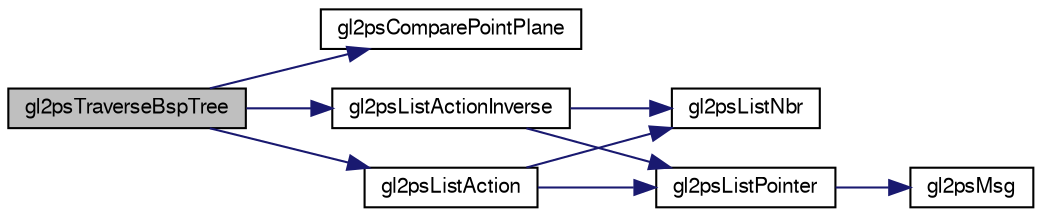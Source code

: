 digraph G
{
  edge [fontname="FreeSans",fontsize="10",labelfontname="FreeSans",labelfontsize="10"];
  node [fontname="FreeSans",fontsize="10",shape=record];
  rankdir="LR";
  Node1 [label="gl2psTraverseBspTree",height=0.2,width=0.4,color="black", fillcolor="grey75", style="filled" fontcolor="black"];
  Node1 -> Node2 [color="midnightblue",fontsize="10",style="solid",fontname="FreeSans"];
  Node2 [label="gl2psComparePointPlane",height=0.2,width=0.4,color="black", fillcolor="white", style="filled",URL="$gl2ps_8c.html#afb01acbb2a9493e62c981d63d079bbe4"];
  Node1 -> Node3 [color="midnightblue",fontsize="10",style="solid",fontname="FreeSans"];
  Node3 [label="gl2psListAction",height=0.2,width=0.4,color="black", fillcolor="white", style="filled",URL="$gl2ps_8c.html#aa3a5289709697297ed880250e717b4d6"];
  Node3 -> Node4 [color="midnightblue",fontsize="10",style="solid",fontname="FreeSans"];
  Node4 [label="gl2psListNbr",height=0.2,width=0.4,color="black", fillcolor="white", style="filled",URL="$gl2ps_8c.html#a2465a92c54cf5b9492d2300086f522eb"];
  Node3 -> Node5 [color="midnightblue",fontsize="10",style="solid",fontname="FreeSans"];
  Node5 [label="gl2psListPointer",height=0.2,width=0.4,color="black", fillcolor="white", style="filled",URL="$gl2ps_8c.html#af67ad40f61fddd9b042081c96b1be98b"];
  Node5 -> Node6 [color="midnightblue",fontsize="10",style="solid",fontname="FreeSans"];
  Node6 [label="gl2psMsg",height=0.2,width=0.4,color="black", fillcolor="white", style="filled",URL="$gl2ps_8c.html#ab2b05dc9c0ad9b295309ef903218908c"];
  Node1 -> Node7 [color="midnightblue",fontsize="10",style="solid",fontname="FreeSans"];
  Node7 [label="gl2psListActionInverse",height=0.2,width=0.4,color="black", fillcolor="white", style="filled",URL="$gl2ps_8c.html#ae02a605fa2013b5fa1ae66a5bd1f6665"];
  Node7 -> Node4 [color="midnightblue",fontsize="10",style="solid",fontname="FreeSans"];
  Node7 -> Node5 [color="midnightblue",fontsize="10",style="solid",fontname="FreeSans"];
}
